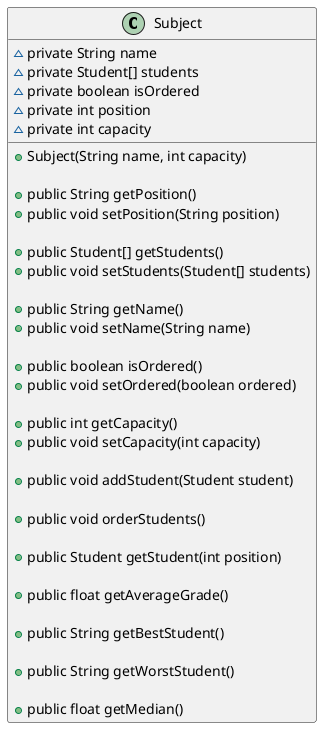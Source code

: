 @startuml
class Subject{

  ~private String name
  ~private Student[] students
  ~private boolean isOrdered
  ~private int position
  ~private int capacity

  +Subject(String name, int capacity)

  +public String getPosition()
  +public void setPosition(String position)

  +public Student[] getStudents()
  +public void setStudents(Student[] students)

  +public String getName()
  +public void setName(String name)

  +public boolean isOrdered()
  +public void setOrdered(boolean ordered)

  +public int getCapacity()
  +public void setCapacity(int capacity)

  +public void addStudent(Student student)

  +public void orderStudents()

  +public Student getStudent(int position)

  +public float getAverageGrade()

  +public String getBestStudent()

  +public String getWorstStudent()

  +public float getMedian()

}
@enduml
